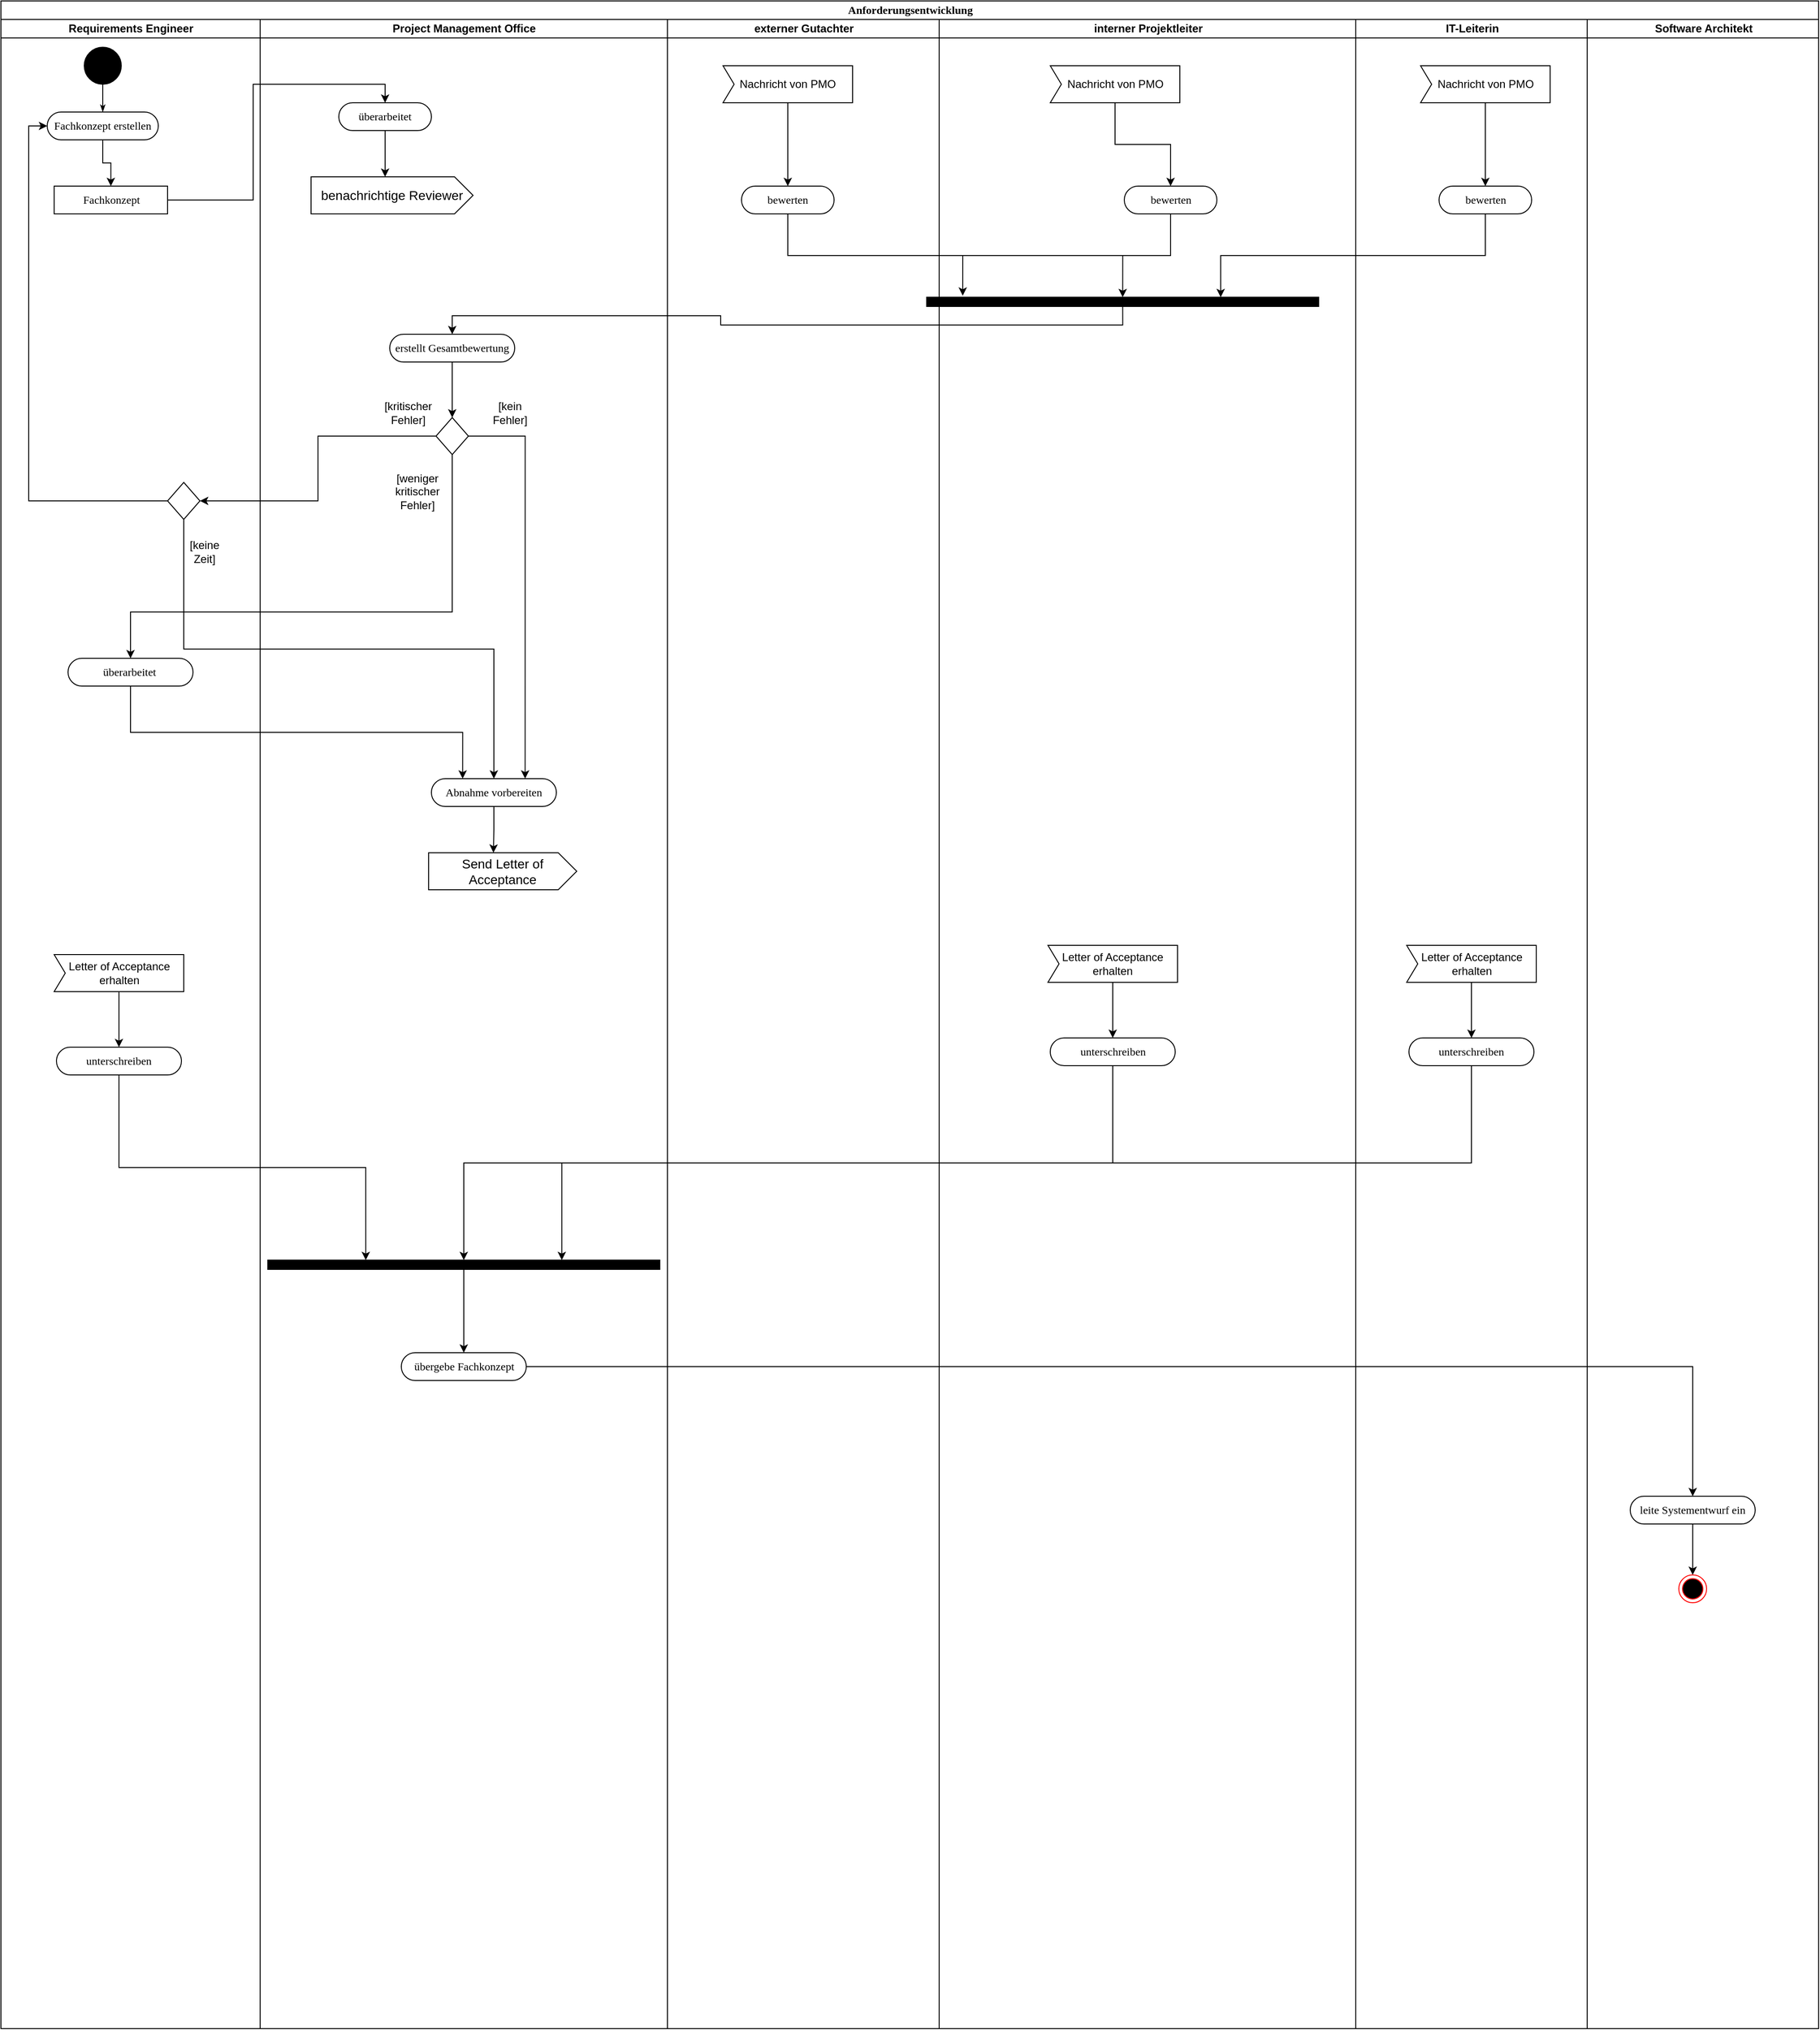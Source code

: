 <mxfile version="24.2.5" type="github">
  <diagram name="Page-1" id="0783ab3e-0a74-02c8-0abd-f7b4e66b4bec">
    <mxGraphModel dx="1440" dy="784" grid="1" gridSize="10" guides="1" tooltips="1" connect="1" arrows="1" fold="1" page="1" pageScale="1" pageWidth="850" pageHeight="1100" background="none" math="0" shadow="0">
      <root>
        <mxCell id="0" />
        <mxCell id="1" parent="0" />
        <mxCell id="1c1d494c118603dd-1" value="Anforderungsentwicklung" style="swimlane;html=1;childLayout=stackLayout;startSize=20;rounded=0;shadow=0;comic=0;labelBackgroundColor=none;strokeWidth=1;fontFamily=Verdana;fontSize=12;align=center;" parent="1" vertex="1">
          <mxGeometry x="40" y="20" width="1963.5" height="2190" as="geometry" />
        </mxCell>
        <mxCell id="1c1d494c118603dd-2" value="Requirements Engineer" style="swimlane;html=1;startSize=20;" parent="1c1d494c118603dd-1" vertex="1">
          <mxGeometry y="20" width="280" height="2170" as="geometry" />
        </mxCell>
        <mxCell id="60571a20871a0731-4" value="" style="ellipse;whiteSpace=wrap;html=1;rounded=0;shadow=0;comic=0;labelBackgroundColor=none;strokeWidth=1;fillColor=#000000;fontFamily=Verdana;fontSize=12;align=center;" parent="1c1d494c118603dd-2" vertex="1">
          <mxGeometry x="90" y="30" width="40" height="40" as="geometry" />
        </mxCell>
        <mxCell id="pIcPM3kmBpWuhy6s9xmB-65" style="edgeStyle=orthogonalEdgeStyle;rounded=0;orthogonalLoop=1;jettySize=auto;html=1;exitX=0.5;exitY=1;exitDx=0;exitDy=0;" edge="1" parent="1c1d494c118603dd-2" source="60571a20871a0731-8" target="pIcPM3kmBpWuhy6s9xmB-63">
          <mxGeometry relative="1" as="geometry" />
        </mxCell>
        <mxCell id="60571a20871a0731-8" value="Fachkonzept erstellen" style="rounded=1;whiteSpace=wrap;html=1;shadow=0;comic=0;labelBackgroundColor=none;strokeWidth=1;fontFamily=Verdana;fontSize=12;align=center;arcSize=50;" parent="1c1d494c118603dd-2" vertex="1">
          <mxGeometry x="50" y="100" width="120" height="30" as="geometry" />
        </mxCell>
        <mxCell id="1c1d494c118603dd-27" style="edgeStyle=orthogonalEdgeStyle;rounded=0;html=1;labelBackgroundColor=none;startArrow=none;startFill=0;startSize=5;endArrow=classicThin;endFill=1;endSize=5;jettySize=auto;orthogonalLoop=1;strokeWidth=1;fontFamily=Verdana;fontSize=12" parent="1c1d494c118603dd-2" source="60571a20871a0731-4" target="60571a20871a0731-8" edge="1">
          <mxGeometry relative="1" as="geometry" />
        </mxCell>
        <mxCell id="pIcPM3kmBpWuhy6s9xmB-63" value="Fachkonzept" style="rounded=0;whiteSpace=wrap;html=1;shadow=0;comic=0;labelBackgroundColor=none;strokeWidth=1;fontFamily=Verdana;fontSize=12;align=center;arcSize=50;" vertex="1" parent="1c1d494c118603dd-2">
          <mxGeometry x="57.5" y="180" width="122.5" height="30" as="geometry" />
        </mxCell>
        <mxCell id="pIcPM3kmBpWuhy6s9xmB-117" value="überarbeitet&amp;nbsp;" style="rounded=1;whiteSpace=wrap;html=1;shadow=0;comic=0;labelBackgroundColor=none;strokeWidth=1;fontFamily=Verdana;fontSize=12;align=center;arcSize=50;" vertex="1" parent="1c1d494c118603dd-2">
          <mxGeometry x="72.5" y="690" width="135" height="30" as="geometry" />
        </mxCell>
        <mxCell id="pIcPM3kmBpWuhy6s9xmB-125" value="" style="rhombus;whiteSpace=wrap;html=1;" vertex="1" parent="1c1d494c118603dd-2">
          <mxGeometry x="180" y="500" width="35" height="40" as="geometry" />
        </mxCell>
        <mxCell id="pIcPM3kmBpWuhy6s9xmB-107" style="edgeStyle=orthogonalEdgeStyle;rounded=0;orthogonalLoop=1;jettySize=auto;html=1;entryX=0;entryY=0.5;entryDx=0;entryDy=0;exitX=0;exitY=0.5;exitDx=0;exitDy=0;" edge="1" parent="1c1d494c118603dd-2" source="pIcPM3kmBpWuhy6s9xmB-125" target="60571a20871a0731-8">
          <mxGeometry relative="1" as="geometry">
            <mxPoint x="290" y="450" as="sourcePoint" />
          </mxGeometry>
        </mxCell>
        <mxCell id="pIcPM3kmBpWuhy6s9xmB-133" value="[keine Zeit]" style="text;html=1;align=center;verticalAlign=middle;whiteSpace=wrap;rounded=0;" vertex="1" parent="1c1d494c118603dd-2">
          <mxGeometry x="190" y="560" width="60" height="30" as="geometry" />
        </mxCell>
        <mxCell id="pIcPM3kmBpWuhy6s9xmB-146" style="edgeStyle=orthogonalEdgeStyle;rounded=0;orthogonalLoop=1;jettySize=auto;html=1;exitX=0.5;exitY=0;exitDx=0;exitDy=0;exitPerimeter=0;entryX=0.5;entryY=0;entryDx=0;entryDy=0;" edge="1" parent="1c1d494c118603dd-2" source="pIcPM3kmBpWuhy6s9xmB-147" target="pIcPM3kmBpWuhy6s9xmB-148">
          <mxGeometry relative="1" as="geometry" />
        </mxCell>
        <mxCell id="pIcPM3kmBpWuhy6s9xmB-147" value="Letter of Acceptance erhalten" style="shape=mxgraph.sysml.accEvent;flipH=1;whiteSpace=wrap;align=center;html=1;direction=west;" vertex="1" parent="1c1d494c118603dd-2">
          <mxGeometry x="57.5" y="1010" width="140" height="40" as="geometry" />
        </mxCell>
        <mxCell id="pIcPM3kmBpWuhy6s9xmB-148" value="unterschreiben" style="rounded=1;whiteSpace=wrap;html=1;shadow=0;comic=0;labelBackgroundColor=none;strokeWidth=1;fontFamily=Verdana;fontSize=12;align=center;arcSize=50;" vertex="1" parent="1c1d494c118603dd-2">
          <mxGeometry x="60" y="1110" width="135" height="30" as="geometry" />
        </mxCell>
        <mxCell id="1c1d494c118603dd-3" value="Project Management Office" style="swimlane;html=1;startSize=20;" parent="1c1d494c118603dd-1" vertex="1">
          <mxGeometry x="280" y="20" width="440" height="2170" as="geometry" />
        </mxCell>
        <mxCell id="pIcPM3kmBpWuhy6s9xmB-70" style="edgeStyle=orthogonalEdgeStyle;rounded=0;orthogonalLoop=1;jettySize=auto;html=1;exitX=0.5;exitY=1;exitDx=0;exitDy=0;" edge="1" parent="1c1d494c118603dd-3" source="pIcPM3kmBpWuhy6s9xmB-66">
          <mxGeometry relative="1" as="geometry">
            <mxPoint x="135" y="170" as="targetPoint" />
          </mxGeometry>
        </mxCell>
        <mxCell id="pIcPM3kmBpWuhy6s9xmB-66" value="überarbeitet" style="rounded=1;whiteSpace=wrap;html=1;shadow=0;comic=0;labelBackgroundColor=none;strokeWidth=1;fontFamily=Verdana;fontSize=12;align=center;arcSize=50;" vertex="1" parent="1c1d494c118603dd-3">
          <mxGeometry x="85" y="90" width="100" height="30" as="geometry" />
        </mxCell>
        <mxCell id="pIcPM3kmBpWuhy6s9xmB-73" value="benachrichtige Reviewer" style="html=1;shape=mxgraph.infographic.ribbonSimple;notch1=0;notch2=20;align=center;verticalAlign=middle;fontSize=14;fontStyle=0;fillColor=#FFFFFF;whiteSpace=wrap;" vertex="1" parent="1c1d494c118603dd-3">
          <mxGeometry x="55" y="170" width="175" height="40" as="geometry" />
        </mxCell>
        <mxCell id="pIcPM3kmBpWuhy6s9xmB-100" style="edgeStyle=orthogonalEdgeStyle;rounded=0;orthogonalLoop=1;jettySize=auto;html=1;exitX=0.5;exitY=1;exitDx=0;exitDy=0;entryX=0.5;entryY=0;entryDx=0;entryDy=0;" edge="1" parent="1c1d494c118603dd-3" source="pIcPM3kmBpWuhy6s9xmB-94" target="pIcPM3kmBpWuhy6s9xmB-102">
          <mxGeometry relative="1" as="geometry">
            <mxPoint x="135" y="450" as="targetPoint" />
          </mxGeometry>
        </mxCell>
        <mxCell id="pIcPM3kmBpWuhy6s9xmB-94" value="erstellt Gesamtbewertung" style="rounded=1;whiteSpace=wrap;html=1;shadow=0;comic=0;labelBackgroundColor=none;strokeWidth=1;fontFamily=Verdana;fontSize=12;align=center;arcSize=50;" vertex="1" parent="1c1d494c118603dd-3">
          <mxGeometry x="140" y="340" width="135" height="30" as="geometry" />
        </mxCell>
        <mxCell id="pIcPM3kmBpWuhy6s9xmB-120" style="edgeStyle=orthogonalEdgeStyle;rounded=0;orthogonalLoop=1;jettySize=auto;html=1;exitX=1;exitY=0.5;exitDx=0;exitDy=0;entryX=0.75;entryY=0;entryDx=0;entryDy=0;" edge="1" parent="1c1d494c118603dd-3" source="pIcPM3kmBpWuhy6s9xmB-102" target="pIcPM3kmBpWuhy6s9xmB-119">
          <mxGeometry relative="1" as="geometry">
            <mxPoint x="250" y="450" as="sourcePoint" />
            <mxPoint x="272.5" y="760" as="targetPoint" />
          </mxGeometry>
        </mxCell>
        <mxCell id="pIcPM3kmBpWuhy6s9xmB-102" value="" style="rhombus;whiteSpace=wrap;html=1;" vertex="1" parent="1c1d494c118603dd-3">
          <mxGeometry x="190" y="430" width="35" height="40" as="geometry" />
        </mxCell>
        <mxCell id="pIcPM3kmBpWuhy6s9xmB-105" value="[kritischer Fehler]" style="text;html=1;align=center;verticalAlign=middle;whiteSpace=wrap;rounded=0;" vertex="1" parent="1c1d494c118603dd-3">
          <mxGeometry x="130" y="410" width="60" height="30" as="geometry" />
        </mxCell>
        <mxCell id="pIcPM3kmBpWuhy6s9xmB-106" value="[weniger&lt;div&gt;kritischer Fehler]&lt;/div&gt;" style="text;html=1;align=center;verticalAlign=middle;whiteSpace=wrap;rounded=0;" vertex="1" parent="1c1d494c118603dd-3">
          <mxGeometry x="140" y="495" width="60" height="30" as="geometry" />
        </mxCell>
        <mxCell id="pIcPM3kmBpWuhy6s9xmB-119" value="Abnahme vorbereiten" style="rounded=1;whiteSpace=wrap;html=1;shadow=0;comic=0;labelBackgroundColor=none;strokeWidth=1;fontFamily=Verdana;fontSize=12;align=center;arcSize=50;" vertex="1" parent="1c1d494c118603dd-3">
          <mxGeometry x="185" y="820" width="135" height="30" as="geometry" />
        </mxCell>
        <mxCell id="pIcPM3kmBpWuhy6s9xmB-121" value="[kein Fehler]" style="text;html=1;align=center;verticalAlign=middle;whiteSpace=wrap;rounded=0;" vertex="1" parent="1c1d494c118603dd-3">
          <mxGeometry x="240" y="410" width="60" height="30" as="geometry" />
        </mxCell>
        <mxCell id="pIcPM3kmBpWuhy6s9xmB-134" value="Send Letter of Acceptance" style="html=1;shape=mxgraph.infographic.ribbonSimple;notch1=0;notch2=20;align=center;verticalAlign=middle;fontSize=14;fontStyle=0;fillColor=#FFFFFF;whiteSpace=wrap;" vertex="1" parent="1c1d494c118603dd-3">
          <mxGeometry x="182" y="900" width="160" height="40" as="geometry" />
        </mxCell>
        <mxCell id="pIcPM3kmBpWuhy6s9xmB-135" style="edgeStyle=orthogonalEdgeStyle;rounded=0;orthogonalLoop=1;jettySize=auto;html=1;exitX=0.5;exitY=1;exitDx=0;exitDy=0;entryX=0;entryY=0;entryDx=70;entryDy=0;entryPerimeter=0;" edge="1" parent="1c1d494c118603dd-3" source="pIcPM3kmBpWuhy6s9xmB-119" target="pIcPM3kmBpWuhy6s9xmB-134">
          <mxGeometry relative="1" as="geometry" />
        </mxCell>
        <mxCell id="pIcPM3kmBpWuhy6s9xmB-154" style="edgeStyle=orthogonalEdgeStyle;rounded=0;orthogonalLoop=1;jettySize=auto;html=1;exitX=0.5;exitY=1;exitDx=0;exitDy=0;entryX=0.5;entryY=0;entryDx=0;entryDy=0;" edge="1" parent="1c1d494c118603dd-3" source="pIcPM3kmBpWuhy6s9xmB-149" target="pIcPM3kmBpWuhy6s9xmB-153">
          <mxGeometry relative="1" as="geometry" />
        </mxCell>
        <mxCell id="pIcPM3kmBpWuhy6s9xmB-149" value="" style="whiteSpace=wrap;html=1;rounded=0;shadow=0;comic=0;labelBackgroundColor=none;strokeWidth=1;fillColor=#000000;fontFamily=Verdana;fontSize=12;align=center;rotation=0;" vertex="1" parent="1c1d494c118603dd-3">
          <mxGeometry x="8.25" y="1340" width="423.5" height="10" as="geometry" />
        </mxCell>
        <mxCell id="pIcPM3kmBpWuhy6s9xmB-153" value="übergebe Fachkonzept" style="rounded=1;whiteSpace=wrap;html=1;shadow=0;comic=0;labelBackgroundColor=none;strokeWidth=1;fontFamily=Verdana;fontSize=12;align=center;arcSize=50;" vertex="1" parent="1c1d494c118603dd-3">
          <mxGeometry x="152.5" y="1440" width="135" height="30" as="geometry" />
        </mxCell>
        <mxCell id="pIcPM3kmBpWuhy6s9xmB-67" style="edgeStyle=orthogonalEdgeStyle;rounded=0;orthogonalLoop=1;jettySize=auto;html=1;exitX=1;exitY=0.5;exitDx=0;exitDy=0;entryX=0.5;entryY=0;entryDx=0;entryDy=0;" edge="1" parent="1c1d494c118603dd-1" source="pIcPM3kmBpWuhy6s9xmB-63" target="pIcPM3kmBpWuhy6s9xmB-66">
          <mxGeometry relative="1" as="geometry" />
        </mxCell>
        <mxCell id="pIcPM3kmBpWuhy6s9xmB-99" style="edgeStyle=orthogonalEdgeStyle;rounded=0;orthogonalLoop=1;jettySize=auto;html=1;exitX=0.5;exitY=1;exitDx=0;exitDy=0;entryX=0.5;entryY=0;entryDx=0;entryDy=0;" edge="1" parent="1c1d494c118603dd-1" source="pIcPM3kmBpWuhy6s9xmB-87" target="pIcPM3kmBpWuhy6s9xmB-94">
          <mxGeometry relative="1" as="geometry" />
        </mxCell>
        <mxCell id="pIcPM3kmBpWuhy6s9xmB-33" value="externer Gutachter" style="swimlane;html=1;startSize=20;" vertex="1" parent="1c1d494c118603dd-1">
          <mxGeometry x="720" y="20" width="293.5" height="2170" as="geometry" />
        </mxCell>
        <mxCell id="pIcPM3kmBpWuhy6s9xmB-81" style="edgeStyle=orthogonalEdgeStyle;rounded=0;orthogonalLoop=1;jettySize=auto;html=1;exitX=0.5;exitY=0;exitDx=0;exitDy=0;exitPerimeter=0;entryX=0.5;entryY=0;entryDx=0;entryDy=0;" edge="1" parent="pIcPM3kmBpWuhy6s9xmB-33" source="pIcPM3kmBpWuhy6s9xmB-82" target="pIcPM3kmBpWuhy6s9xmB-83">
          <mxGeometry relative="1" as="geometry" />
        </mxCell>
        <mxCell id="pIcPM3kmBpWuhy6s9xmB-82" value="Nachricht von PMO" style="shape=mxgraph.sysml.accEvent;flipH=1;whiteSpace=wrap;align=center;html=1;direction=west;" vertex="1" parent="pIcPM3kmBpWuhy6s9xmB-33">
          <mxGeometry x="60" y="50" width="140" height="40" as="geometry" />
        </mxCell>
        <mxCell id="pIcPM3kmBpWuhy6s9xmB-83" value="bewerten" style="rounded=1;whiteSpace=wrap;html=1;shadow=0;comic=0;labelBackgroundColor=none;strokeWidth=1;fontFamily=Verdana;fontSize=12;align=center;arcSize=50;" vertex="1" parent="pIcPM3kmBpWuhy6s9xmB-33">
          <mxGeometry x="80" y="180" width="100" height="30" as="geometry" />
        </mxCell>
        <mxCell id="pIcPM3kmBpWuhy6s9xmB-118" style="edgeStyle=orthogonalEdgeStyle;rounded=0;orthogonalLoop=1;jettySize=auto;html=1;exitX=0.5;exitY=1;exitDx=0;exitDy=0;entryX=0.5;entryY=0;entryDx=0;entryDy=0;" edge="1" parent="1c1d494c118603dd-1" source="pIcPM3kmBpWuhy6s9xmB-102" target="pIcPM3kmBpWuhy6s9xmB-117">
          <mxGeometry relative="1" as="geometry">
            <Array as="points">
              <mxPoint x="487" y="660" />
              <mxPoint x="140" y="660" />
            </Array>
          </mxGeometry>
        </mxCell>
        <mxCell id="pIcPM3kmBpWuhy6s9xmB-123" style="edgeStyle=orthogonalEdgeStyle;rounded=0;orthogonalLoop=1;jettySize=auto;html=1;exitX=0.5;exitY=1;exitDx=0;exitDy=0;entryX=0.25;entryY=0;entryDx=0;entryDy=0;" edge="1" parent="1c1d494c118603dd-1" source="pIcPM3kmBpWuhy6s9xmB-117" target="pIcPM3kmBpWuhy6s9xmB-119">
          <mxGeometry relative="1" as="geometry" />
        </mxCell>
        <mxCell id="pIcPM3kmBpWuhy6s9xmB-131" style="edgeStyle=orthogonalEdgeStyle;rounded=0;orthogonalLoop=1;jettySize=auto;html=1;exitX=0;exitY=0.5;exitDx=0;exitDy=0;entryX=1;entryY=0.5;entryDx=0;entryDy=0;" edge="1" parent="1c1d494c118603dd-1" source="pIcPM3kmBpWuhy6s9xmB-102" target="pIcPM3kmBpWuhy6s9xmB-125">
          <mxGeometry relative="1" as="geometry" />
        </mxCell>
        <mxCell id="pIcPM3kmBpWuhy6s9xmB-132" style="edgeStyle=orthogonalEdgeStyle;rounded=0;orthogonalLoop=1;jettySize=auto;html=1;exitX=0.5;exitY=1;exitDx=0;exitDy=0;entryX=0.5;entryY=0;entryDx=0;entryDy=0;" edge="1" parent="1c1d494c118603dd-1" source="pIcPM3kmBpWuhy6s9xmB-125" target="pIcPM3kmBpWuhy6s9xmB-119">
          <mxGeometry relative="1" as="geometry" />
        </mxCell>
        <mxCell id="1c1d494c118603dd-4" value="interner Projektleiter" style="swimlane;html=1;startSize=20;" parent="1c1d494c118603dd-1" vertex="1">
          <mxGeometry x="1013.5" y="20" width="450" height="2170" as="geometry" />
        </mxCell>
        <mxCell id="pIcPM3kmBpWuhy6s9xmB-80" style="edgeStyle=orthogonalEdgeStyle;rounded=0;orthogonalLoop=1;jettySize=auto;html=1;exitX=0.5;exitY=0;exitDx=0;exitDy=0;exitPerimeter=0;entryX=0.5;entryY=0;entryDx=0;entryDy=0;" edge="1" parent="1c1d494c118603dd-4" source="pIcPM3kmBpWuhy6s9xmB-72" target="pIcPM3kmBpWuhy6s9xmB-79">
          <mxGeometry relative="1" as="geometry" />
        </mxCell>
        <mxCell id="pIcPM3kmBpWuhy6s9xmB-72" value="Nachricht von PMO" style="shape=mxgraph.sysml.accEvent;flipH=1;whiteSpace=wrap;align=center;html=1;direction=west;" vertex="1" parent="1c1d494c118603dd-4">
          <mxGeometry x="120" y="50" width="140" height="40" as="geometry" />
        </mxCell>
        <mxCell id="pIcPM3kmBpWuhy6s9xmB-79" value="bewerten" style="rounded=1;whiteSpace=wrap;html=1;shadow=0;comic=0;labelBackgroundColor=none;strokeWidth=1;fontFamily=Verdana;fontSize=12;align=center;arcSize=50;" vertex="1" parent="1c1d494c118603dd-4">
          <mxGeometry x="200" y="180" width="100" height="30" as="geometry" />
        </mxCell>
        <mxCell id="pIcPM3kmBpWuhy6s9xmB-87" value="" style="whiteSpace=wrap;html=1;rounded=0;shadow=0;comic=0;labelBackgroundColor=none;strokeWidth=1;fillColor=#000000;fontFamily=Verdana;fontSize=12;align=center;rotation=0;" vertex="1" parent="1c1d494c118603dd-4">
          <mxGeometry x="-13.5" y="300" width="423.5" height="10" as="geometry" />
        </mxCell>
        <mxCell id="pIcPM3kmBpWuhy6s9xmB-88" style="edgeStyle=orthogonalEdgeStyle;rounded=0;orthogonalLoop=1;jettySize=auto;html=1;exitX=0.5;exitY=1;exitDx=0;exitDy=0;entryX=0.092;entryY=-0.162;entryDx=0;entryDy=0;entryPerimeter=0;" edge="1" parent="1c1d494c118603dd-4" source="pIcPM3kmBpWuhy6s9xmB-79" target="pIcPM3kmBpWuhy6s9xmB-87">
          <mxGeometry relative="1" as="geometry" />
        </mxCell>
        <mxCell id="pIcPM3kmBpWuhy6s9xmB-138" style="edgeStyle=orthogonalEdgeStyle;rounded=0;orthogonalLoop=1;jettySize=auto;html=1;exitX=0.5;exitY=0;exitDx=0;exitDy=0;exitPerimeter=0;entryX=0.5;entryY=0;entryDx=0;entryDy=0;" edge="1" parent="1c1d494c118603dd-4" source="pIcPM3kmBpWuhy6s9xmB-136" target="pIcPM3kmBpWuhy6s9xmB-137">
          <mxGeometry relative="1" as="geometry" />
        </mxCell>
        <mxCell id="pIcPM3kmBpWuhy6s9xmB-136" value="Letter of Acceptance erhalten" style="shape=mxgraph.sysml.accEvent;flipH=1;whiteSpace=wrap;align=center;html=1;direction=west;" vertex="1" parent="1c1d494c118603dd-4">
          <mxGeometry x="117.5" y="1000" width="140" height="40" as="geometry" />
        </mxCell>
        <mxCell id="pIcPM3kmBpWuhy6s9xmB-137" value="unterschreiben" style="rounded=1;whiteSpace=wrap;html=1;shadow=0;comic=0;labelBackgroundColor=none;strokeWidth=1;fontFamily=Verdana;fontSize=12;align=center;arcSize=50;" vertex="1" parent="1c1d494c118603dd-4">
          <mxGeometry x="120" y="1100" width="135" height="30" as="geometry" />
        </mxCell>
        <mxCell id="pIcPM3kmBpWuhy6s9xmB-74" value="IT-Leiterin" style="swimlane;html=1;startSize=20;" vertex="1" parent="1c1d494c118603dd-1">
          <mxGeometry x="1463.5" y="20" width="250" height="2170" as="geometry" />
        </mxCell>
        <mxCell id="pIcPM3kmBpWuhy6s9xmB-84" style="edgeStyle=orthogonalEdgeStyle;rounded=0;orthogonalLoop=1;jettySize=auto;html=1;exitX=0.5;exitY=0;exitDx=0;exitDy=0;exitPerimeter=0;entryX=0.5;entryY=0;entryDx=0;entryDy=0;" edge="1" parent="pIcPM3kmBpWuhy6s9xmB-74" source="pIcPM3kmBpWuhy6s9xmB-85" target="pIcPM3kmBpWuhy6s9xmB-86">
          <mxGeometry relative="1" as="geometry" />
        </mxCell>
        <mxCell id="pIcPM3kmBpWuhy6s9xmB-85" value="Nachricht von PMO" style="shape=mxgraph.sysml.accEvent;flipH=1;whiteSpace=wrap;align=center;html=1;direction=west;" vertex="1" parent="pIcPM3kmBpWuhy6s9xmB-74">
          <mxGeometry x="70" y="50" width="140" height="40" as="geometry" />
        </mxCell>
        <mxCell id="pIcPM3kmBpWuhy6s9xmB-86" value="bewerten" style="rounded=1;whiteSpace=wrap;html=1;shadow=0;comic=0;labelBackgroundColor=none;strokeWidth=1;fontFamily=Verdana;fontSize=12;align=center;arcSize=50;" vertex="1" parent="pIcPM3kmBpWuhy6s9xmB-74">
          <mxGeometry x="90" y="180" width="100" height="30" as="geometry" />
        </mxCell>
        <mxCell id="pIcPM3kmBpWuhy6s9xmB-143" style="edgeStyle=orthogonalEdgeStyle;rounded=0;orthogonalLoop=1;jettySize=auto;html=1;exitX=0.5;exitY=0;exitDx=0;exitDy=0;exitPerimeter=0;entryX=0.5;entryY=0;entryDx=0;entryDy=0;" edge="1" parent="pIcPM3kmBpWuhy6s9xmB-74" source="pIcPM3kmBpWuhy6s9xmB-144" target="pIcPM3kmBpWuhy6s9xmB-145">
          <mxGeometry relative="1" as="geometry" />
        </mxCell>
        <mxCell id="pIcPM3kmBpWuhy6s9xmB-144" value="Letter of Acceptance erhalten" style="shape=mxgraph.sysml.accEvent;flipH=1;whiteSpace=wrap;align=center;html=1;direction=west;" vertex="1" parent="pIcPM3kmBpWuhy6s9xmB-74">
          <mxGeometry x="55" y="1000" width="140" height="40" as="geometry" />
        </mxCell>
        <mxCell id="pIcPM3kmBpWuhy6s9xmB-145" value="unterschreiben" style="rounded=1;whiteSpace=wrap;html=1;shadow=0;comic=0;labelBackgroundColor=none;strokeWidth=1;fontFamily=Verdana;fontSize=12;align=center;arcSize=50;" vertex="1" parent="pIcPM3kmBpWuhy6s9xmB-74">
          <mxGeometry x="57.5" y="1100" width="135" height="30" as="geometry" />
        </mxCell>
        <mxCell id="pIcPM3kmBpWuhy6s9xmB-89" style="edgeStyle=orthogonalEdgeStyle;rounded=0;orthogonalLoop=1;jettySize=auto;html=1;exitX=0.5;exitY=1;exitDx=0;exitDy=0;entryX=0.5;entryY=0;entryDx=0;entryDy=0;" edge="1" parent="1c1d494c118603dd-1" source="pIcPM3kmBpWuhy6s9xmB-83" target="pIcPM3kmBpWuhy6s9xmB-87">
          <mxGeometry relative="1" as="geometry" />
        </mxCell>
        <mxCell id="pIcPM3kmBpWuhy6s9xmB-90" style="edgeStyle=orthogonalEdgeStyle;rounded=0;orthogonalLoop=1;jettySize=auto;html=1;exitX=0.5;exitY=1;exitDx=0;exitDy=0;entryX=0.75;entryY=0;entryDx=0;entryDy=0;" edge="1" parent="1c1d494c118603dd-1" source="pIcPM3kmBpWuhy6s9xmB-86" target="pIcPM3kmBpWuhy6s9xmB-87">
          <mxGeometry relative="1" as="geometry">
            <mxPoint x="1460" y="320.0" as="targetPoint" />
          </mxGeometry>
        </mxCell>
        <mxCell id="pIcPM3kmBpWuhy6s9xmB-150" style="edgeStyle=orthogonalEdgeStyle;rounded=0;orthogonalLoop=1;jettySize=auto;html=1;exitX=0.5;exitY=1;exitDx=0;exitDy=0;entryX=0.25;entryY=0;entryDx=0;entryDy=0;" edge="1" parent="1c1d494c118603dd-1" source="pIcPM3kmBpWuhy6s9xmB-148" target="pIcPM3kmBpWuhy6s9xmB-149">
          <mxGeometry relative="1" as="geometry" />
        </mxCell>
        <mxCell id="pIcPM3kmBpWuhy6s9xmB-151" style="edgeStyle=orthogonalEdgeStyle;rounded=0;orthogonalLoop=1;jettySize=auto;html=1;exitX=0.5;exitY=1;exitDx=0;exitDy=0;entryX=0.5;entryY=0;entryDx=0;entryDy=0;" edge="1" parent="1c1d494c118603dd-1" source="pIcPM3kmBpWuhy6s9xmB-137" target="pIcPM3kmBpWuhy6s9xmB-149">
          <mxGeometry relative="1" as="geometry" />
        </mxCell>
        <mxCell id="pIcPM3kmBpWuhy6s9xmB-152" style="edgeStyle=orthogonalEdgeStyle;rounded=0;orthogonalLoop=1;jettySize=auto;html=1;exitX=0.5;exitY=1;exitDx=0;exitDy=0;entryX=0.75;entryY=0;entryDx=0;entryDy=0;" edge="1" parent="1c1d494c118603dd-1" source="pIcPM3kmBpWuhy6s9xmB-145" target="pIcPM3kmBpWuhy6s9xmB-149">
          <mxGeometry relative="1" as="geometry" />
        </mxCell>
        <mxCell id="pIcPM3kmBpWuhy6s9xmB-139" value="Software Architekt" style="swimlane;html=1;startSize=20;" vertex="1" parent="1c1d494c118603dd-1">
          <mxGeometry x="1713.5" y="20" width="250" height="2170" as="geometry" />
        </mxCell>
        <mxCell id="pIcPM3kmBpWuhy6s9xmB-163" style="edgeStyle=orthogonalEdgeStyle;rounded=0;orthogonalLoop=1;jettySize=auto;html=1;exitX=0.5;exitY=1;exitDx=0;exitDy=0;entryX=0.5;entryY=0;entryDx=0;entryDy=0;" edge="1" parent="pIcPM3kmBpWuhy6s9xmB-139" source="pIcPM3kmBpWuhy6s9xmB-159" target="pIcPM3kmBpWuhy6s9xmB-162">
          <mxGeometry relative="1" as="geometry" />
        </mxCell>
        <mxCell id="pIcPM3kmBpWuhy6s9xmB-159" value="leite Systementwurf ein" style="rounded=1;whiteSpace=wrap;html=1;shadow=0;comic=0;labelBackgroundColor=none;strokeWidth=1;fontFamily=Verdana;fontSize=12;align=center;arcSize=50;" vertex="1" parent="pIcPM3kmBpWuhy6s9xmB-139">
          <mxGeometry x="46.5" y="1595" width="135" height="30" as="geometry" />
        </mxCell>
        <mxCell id="pIcPM3kmBpWuhy6s9xmB-162" value="" style="ellipse;html=1;shape=endState;fillColor=#000000;strokeColor=#ff0000;" vertex="1" parent="pIcPM3kmBpWuhy6s9xmB-139">
          <mxGeometry x="99" y="1680" width="30" height="30" as="geometry" />
        </mxCell>
        <mxCell id="pIcPM3kmBpWuhy6s9xmB-156" style="edgeStyle=orthogonalEdgeStyle;rounded=0;orthogonalLoop=1;jettySize=auto;html=1;exitX=1;exitY=0.5;exitDx=0;exitDy=0;entryX=0.5;entryY=0;entryDx=0;entryDy=0;" edge="1" parent="1c1d494c118603dd-1" source="pIcPM3kmBpWuhy6s9xmB-153" target="pIcPM3kmBpWuhy6s9xmB-159">
          <mxGeometry relative="1" as="geometry">
            <mxPoint x="1810" y="1475" as="targetPoint" />
          </mxGeometry>
        </mxCell>
      </root>
    </mxGraphModel>
  </diagram>
</mxfile>
